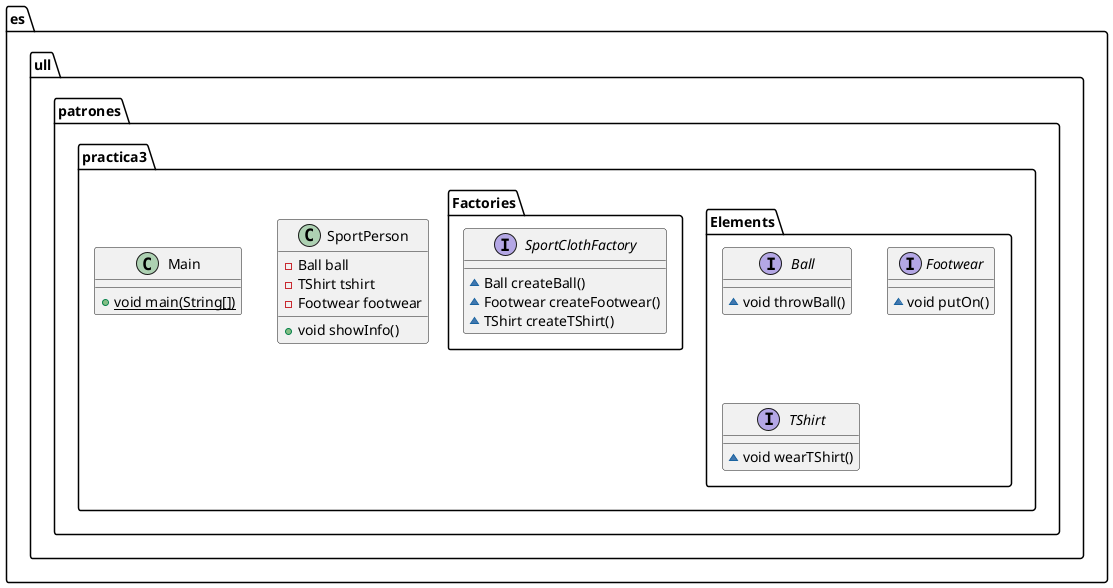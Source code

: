@startuml
interface es.ull.patrones.practica3.Elements.Ball {
~ void throwBall()
}
interface es.ull.patrones.practica3.Elements.Footwear {
~ void putOn()
}
interface es.ull.patrones.practica3.Elements.TShirt {
~ void wearTShirt()
}
interface es.ull.patrones.practica3.Factories.SportClothFactory {
~ Ball createBall()
~ Footwear createFootwear()
~ TShirt createTShirt()
}
class es.ull.patrones.practica3.SportPerson {
- Ball ball
- TShirt tshirt
- Footwear footwear
+ void showInfo()
}
class es.ull.patrones.practica3.Main {
+ {static} void main(String[])
}
@enduml